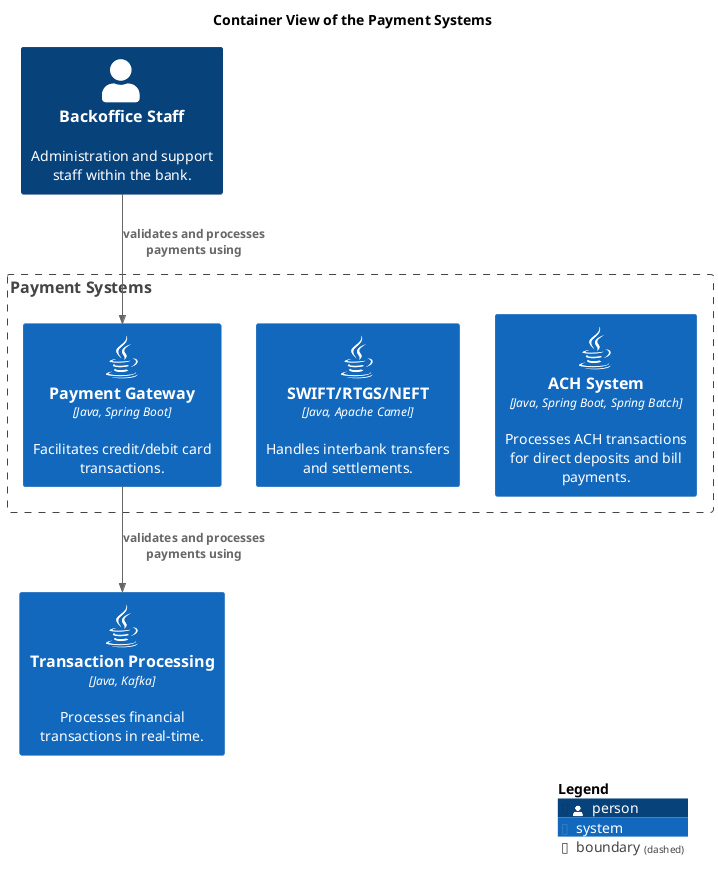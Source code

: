 @startuml container-view
!include <C4/C4_Container.puml>
!include <awslib14/AWSCommon>
!include <awslib14/AWSC4Integration>
!include <azure/AzureCommon>
!include <azure/AzureC4Integration>
!include <tupadr3/common>
!include <tupadr3/font-awesome-5/java>
!include <logos/apache-camel>
!include <logos/kafka>







title Container View of the Payment Systems
Boundary(mybank_payment_contextBoundary, "Payment Systems") {
  System(mybank_payment_achSystem, "ACH System", $descr="Processes ACH transactions for direct deposits and bill payments.", $type="Java, Spring Boot, Spring Batch", $sprite="java")
  System(mybank_payment_swiftRtgsNeftSystem, "SWIFT/RTGS/NEFT", $descr="Handles interbank transfers and settlements.", $type="Java, Apache Camel", $sprite="java")
  System(mybank_payment_paymentGatewaySystem, "Payment Gateway", $descr="Facilitates credit/debit card transactions.", $type="Java, Spring Boot", $sprite="java")
}
System(mybank_coreBanking_transactionProcessingSystem, "Transaction Processing", $descr="Processes financial transactions in real-time.", $type="Java, Kafka", $sprite="java")
Person(mybank_coreBanking_backofficeStaff, "Backoffice Staff", $descr="Administration and support staff within the bank.")
Rel(mybank_payment_paymentGatewaySystem, mybank_coreBanking_transactionProcessingSystem, "validates and processes payments using")
Rel(mybank_coreBanking_backofficeStaff, mybank_payment_paymentGatewaySystem, "validates and processes payments using")
SHOW_LEGEND()
@enduml

